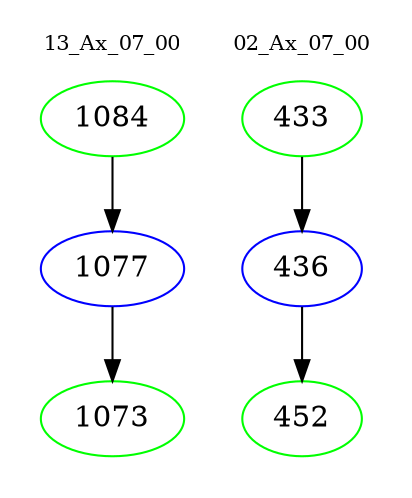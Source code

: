 digraph{
subgraph cluster_0 {
color = white
label = "13_Ax_07_00";
fontsize=10;
T0_1084 [label="1084", color="green"]
T0_1084 -> T0_1077 [color="black"]
T0_1077 [label="1077", color="blue"]
T0_1077 -> T0_1073 [color="black"]
T0_1073 [label="1073", color="green"]
}
subgraph cluster_1 {
color = white
label = "02_Ax_07_00";
fontsize=10;
T1_433 [label="433", color="green"]
T1_433 -> T1_436 [color="black"]
T1_436 [label="436", color="blue"]
T1_436 -> T1_452 [color="black"]
T1_452 [label="452", color="green"]
}
}
